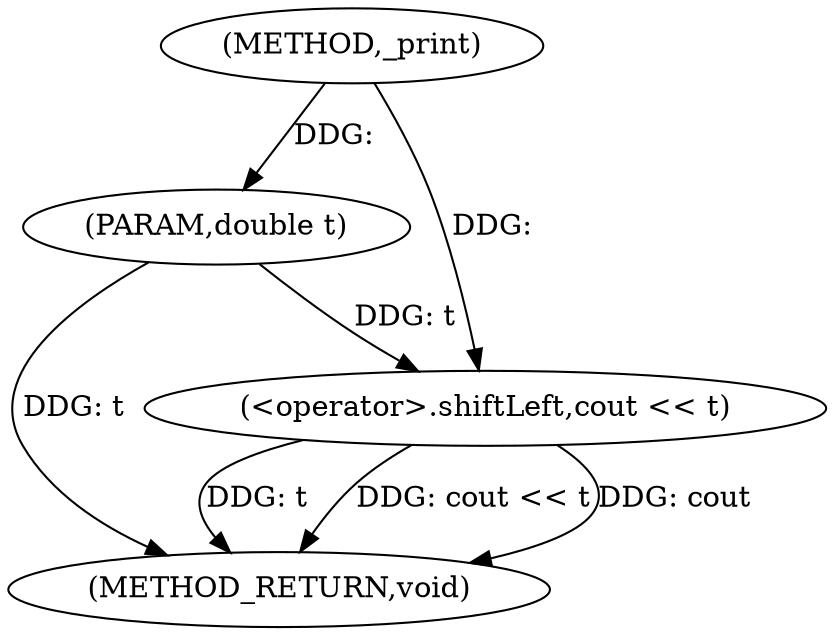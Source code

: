 digraph "_print" {  
"1000135" [label = "(METHOD,_print)" ]
"1000141" [label = "(METHOD_RETURN,void)" ]
"1000136" [label = "(PARAM,double t)" ]
"1000138" [label = "(<operator>.shiftLeft,cout << t)" ]
  "1000136" -> "1000141"  [ label = "DDG: t"] 
  "1000138" -> "1000141"  [ label = "DDG: t"] 
  "1000138" -> "1000141"  [ label = "DDG: cout << t"] 
  "1000138" -> "1000141"  [ label = "DDG: cout"] 
  "1000135" -> "1000136"  [ label = "DDG: "] 
  "1000135" -> "1000138"  [ label = "DDG: "] 
  "1000136" -> "1000138"  [ label = "DDG: t"] 
}
